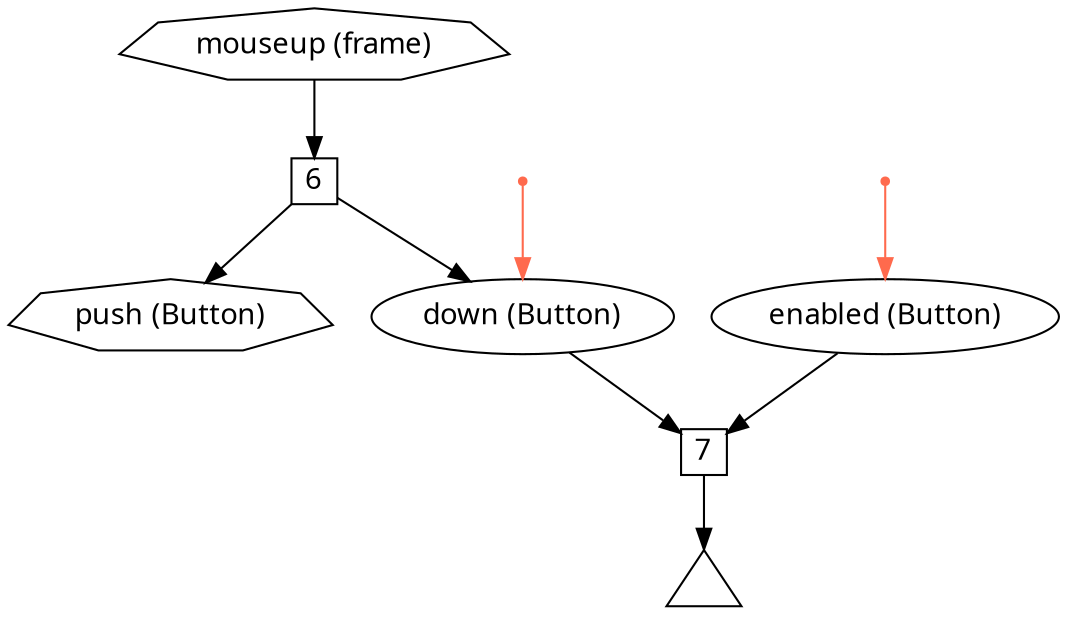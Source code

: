 digraph bender {
  node [fontname="Avenir Next"];
  edge [fontname="Avenir Next"];

  mouseup [label="mouseup (frame)", shape=septagon];
  down [label="down (Button)"];
  enabled [label="enabled (Button)"];
  pushed [label="push (Button)", shape=septagon];
  w6 [label="6", shape=square, fixedsize=true, width=0.3];
  mouseup -> w6;
  w6 -> down;
  w6 -> pushed;

  w7 [label="7", shape=square, fixedsize=true, width=0.3];
  t [label="", shape=triangle, fixedsize=true, width=0.5];
  enabled -> w7;
  down -> w7;
  w7 -> t;

  init_down [shape=point, label="", color="#ff6a4d"]
  init_down -> down [color="#ff6a4d"];
  init_enabled [shape=point, label="", color="#ff6a4d"]
  init_enabled -> enabled [color="#ff6a4d"];


}
